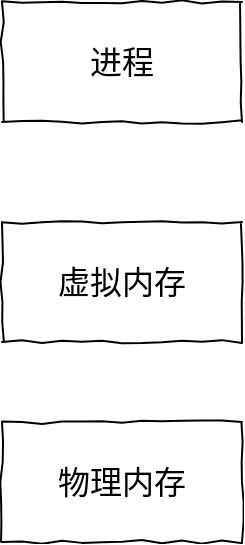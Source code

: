 <mxfile version="15.5.9" type="github">
  <diagram id="oZAPgkCQfeWrlq13UwLC" name="第 1 页">
    <mxGraphModel dx="903" dy="532" grid="1" gridSize="10" guides="1" tooltips="1" connect="1" arrows="1" fold="1" page="1" pageScale="1" pageWidth="827" pageHeight="1169" math="0" shadow="0">
      <root>
        <mxCell id="0" />
        <mxCell id="1" parent="0" />
        <mxCell id="JucX9eA4TcLCTSH2DWSi-1" value="进程" style="rounded=0;whiteSpace=wrap;html=1;collapsible=0;comic=1;fontSize=16;" vertex="1" parent="1">
          <mxGeometry x="350" y="270" width="120" height="60" as="geometry" />
        </mxCell>
        <mxCell id="JucX9eA4TcLCTSH2DWSi-2" value="虚拟内存" style="rounded=0;whiteSpace=wrap;html=1;collapsible=0;comic=1;fontSize=16;" vertex="1" parent="1">
          <mxGeometry x="350" y="380" width="120" height="60" as="geometry" />
        </mxCell>
        <mxCell id="JucX9eA4TcLCTSH2DWSi-4" value="物理内存&lt;br&gt;" style="rounded=0;whiteSpace=wrap;html=1;collapsible=0;comic=1;fontSize=16;" vertex="1" parent="1">
          <mxGeometry x="350" y="480" width="120" height="60" as="geometry" />
        </mxCell>
      </root>
    </mxGraphModel>
  </diagram>
</mxfile>
